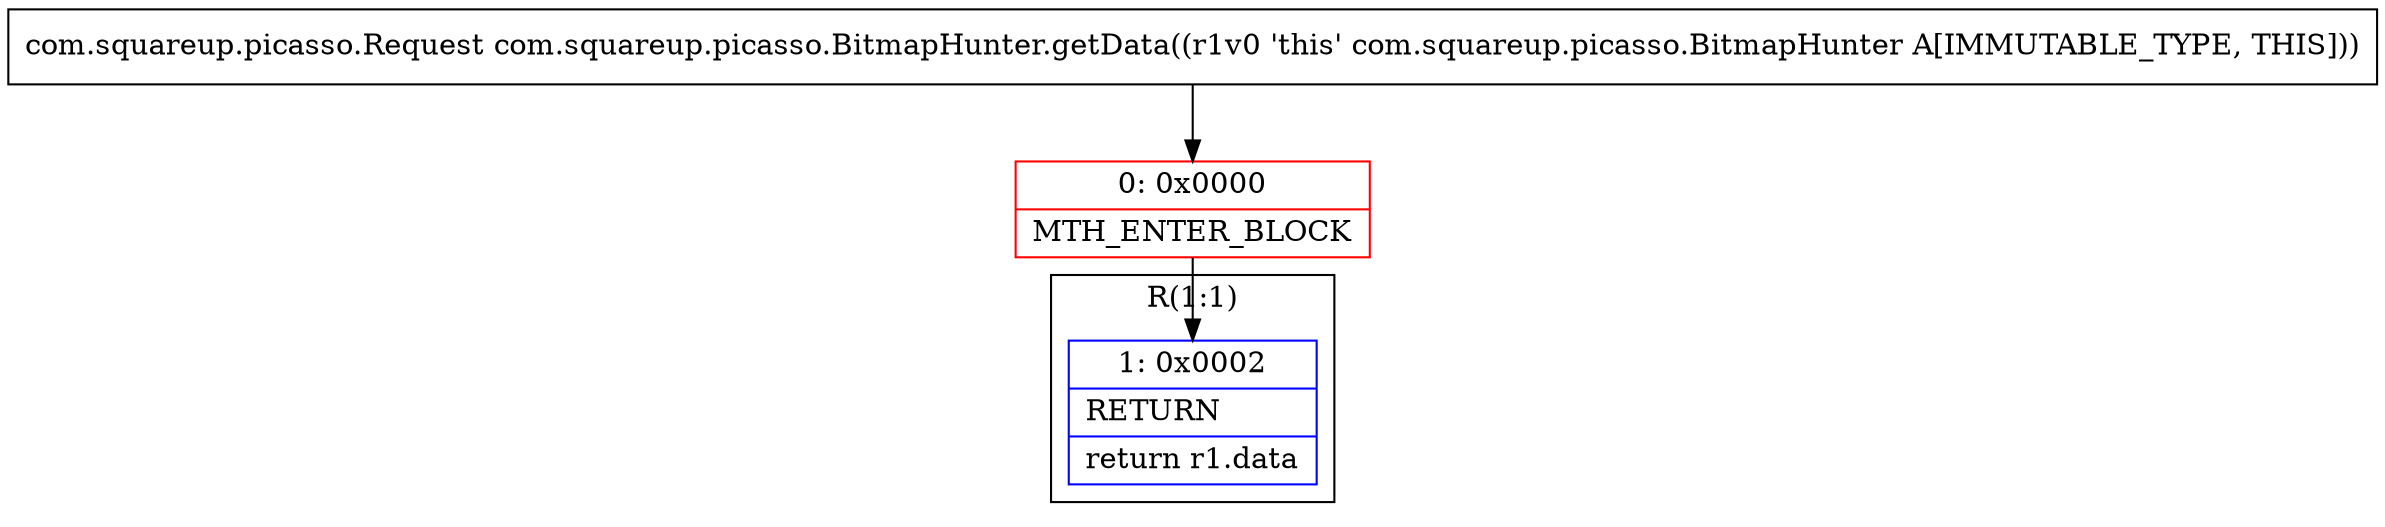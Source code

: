 digraph "CFG forcom.squareup.picasso.BitmapHunter.getData()Lcom\/squareup\/picasso\/Request;" {
subgraph cluster_Region_1271317223 {
label = "R(1:1)";
node [shape=record,color=blue];
Node_1 [shape=record,label="{1\:\ 0x0002|RETURN\l|return r1.data\l}"];
}
Node_0 [shape=record,color=red,label="{0\:\ 0x0000|MTH_ENTER_BLOCK\l}"];
MethodNode[shape=record,label="{com.squareup.picasso.Request com.squareup.picasso.BitmapHunter.getData((r1v0 'this' com.squareup.picasso.BitmapHunter A[IMMUTABLE_TYPE, THIS])) }"];
MethodNode -> Node_0;
Node_0 -> Node_1;
}

